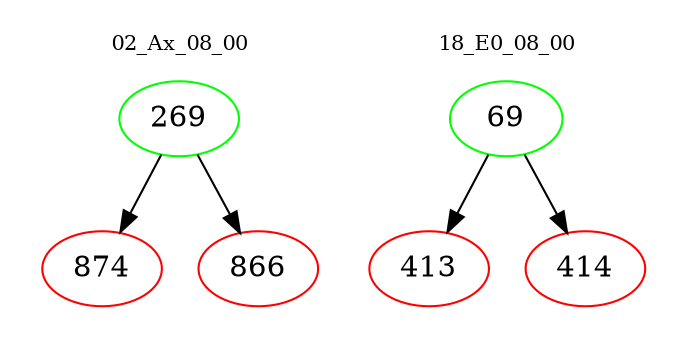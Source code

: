 digraph{
subgraph cluster_0 {
color = white
label = "02_Ax_08_00";
fontsize=10;
T0_269 [label="269", color="green"]
T0_269 -> T0_874 [color="black"]
T0_874 [label="874", color="red"]
T0_269 -> T0_866 [color="black"]
T0_866 [label="866", color="red"]
}
subgraph cluster_1 {
color = white
label = "18_E0_08_00";
fontsize=10;
T1_69 [label="69", color="green"]
T1_69 -> T1_413 [color="black"]
T1_413 [label="413", color="red"]
T1_69 -> T1_414 [color="black"]
T1_414 [label="414", color="red"]
}
}
